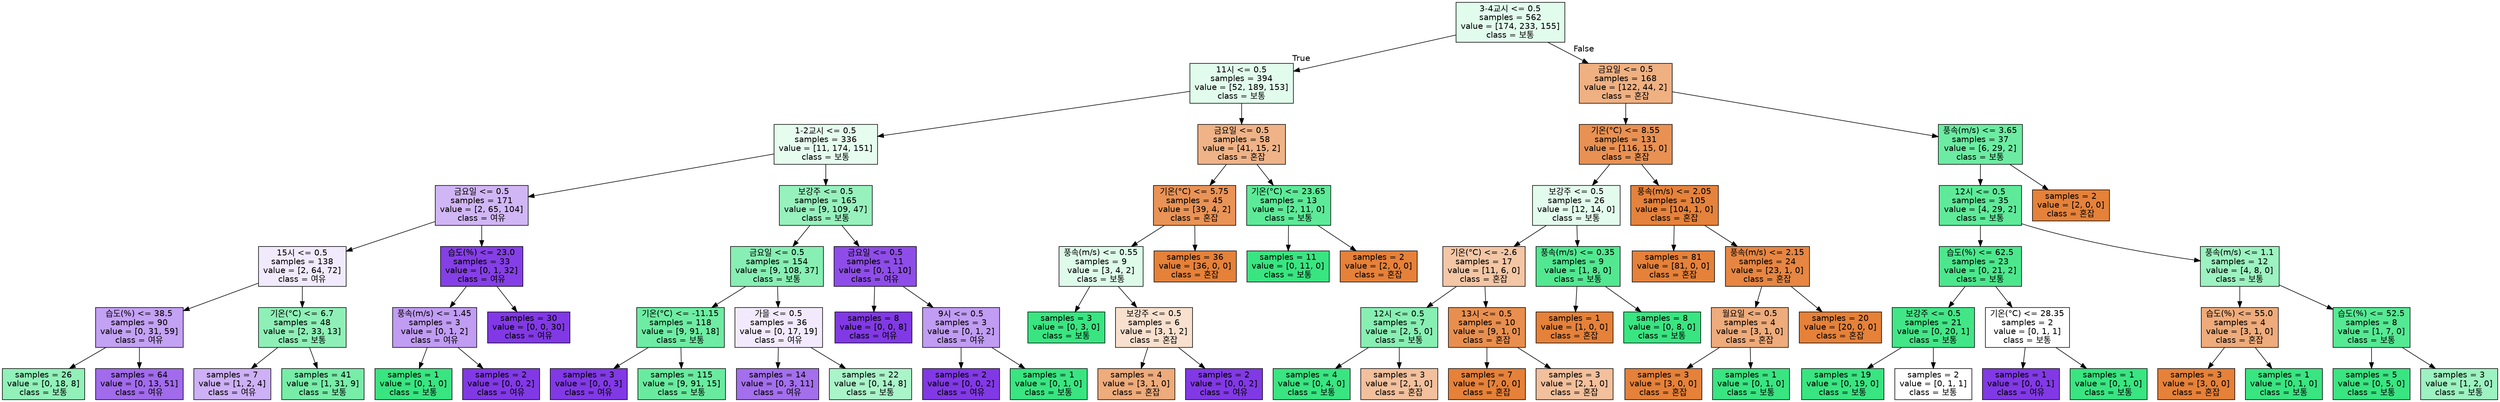 digraph Tree {
node [shape=box, style="filled", color="black", fontname="helvetica"] ;
edge [fontname="helvetica"] ;
0 [label="3-4교시 <= 0.5\nsamples = 562\nvalue = [174, 233, 155]\nclass = 보통", fillcolor="#e1fbec"] ;
1 [label="11시 <= 0.5\nsamples = 394\nvalue = [52, 189, 153]\nclass = 보통", fillcolor="#e1fbec"] ;
0 -> 1 [labeldistance=2.5, labelangle=45, headlabel="True"] ;
2 [label="1-2교시 <= 0.5\nsamples = 336\nvalue = [11, 174, 151]\nclass = 보통", fillcolor="#e6fcef"] ;
1 -> 2 ;
3 [label="금요일 <= 0.5\nsamples = 171\nvalue = [2, 65, 104]\nclass = 여유", fillcolor="#d1b6f5"] ;
2 -> 3 ;
4 [label="15시 <= 0.5\nsamples = 138\nvalue = [2, 64, 72]\nclass = 여유", fillcolor="#f1eafc"] ;
3 -> 4 ;
5 [label="습도(%) <= 38.5\nsamples = 90\nvalue = [0, 31, 59]\nclass = 여유", fillcolor="#c3a1f3"] ;
4 -> 5 ;
6 [label="samples = 26\nvalue = [0, 18, 8]\nclass = 보통", fillcolor="#91f1b9"] ;
5 -> 6 ;
7 [label="samples = 64\nvalue = [0, 13, 51]\nclass = 여유", fillcolor="#a16bec"] ;
5 -> 7 ;
8 [label="기온(°C) <= 6.7\nsamples = 48\nvalue = [2, 33, 13]\nclass = 보통", fillcolor="#8ef0b7"] ;
4 -> 8 ;
9 [label="samples = 7\nvalue = [1, 2, 4]\nclass = 여유", fillcolor="#cdb0f5"] ;
8 -> 9 ;
10 [label="samples = 41\nvalue = [1, 31, 9]\nclass = 보통", fillcolor="#77eda8"] ;
8 -> 10 ;
11 [label="습도(%) <= 23.0\nsamples = 33\nvalue = [0, 1, 32]\nclass = 여유", fillcolor="#853fe6"] ;
3 -> 11 ;
12 [label="풍속(m/s) <= 1.45\nsamples = 3\nvalue = [0, 1, 2]\nclass = 여유", fillcolor="#c09cf2"] ;
11 -> 12 ;
13 [label="samples = 1\nvalue = [0, 1, 0]\nclass = 보통", fillcolor="#39e581"] ;
12 -> 13 ;
14 [label="samples = 2\nvalue = [0, 0, 2]\nclass = 여유", fillcolor="#8139e5"] ;
12 -> 14 ;
15 [label="samples = 30\nvalue = [0, 0, 30]\nclass = 여유", fillcolor="#8139e5"] ;
11 -> 15 ;
16 [label="보강주 <= 0.5\nsamples = 165\nvalue = [9, 109, 47]\nclass = 보통", fillcolor="#97f1bd"] ;
2 -> 16 ;
17 [label="금요일 <= 0.5\nsamples = 154\nvalue = [9, 108, 37]\nclass = 보통", fillcolor="#87efb3"] ;
16 -> 17 ;
18 [label="기온(°C) <= -11.15\nsamples = 118\nvalue = [9, 91, 18]\nclass = 보통", fillcolor="#6eeca3"] ;
17 -> 18 ;
19 [label="samples = 3\nvalue = [0, 0, 3]\nclass = 여유", fillcolor="#8139e5"] ;
18 -> 19 ;
20 [label="samples = 115\nvalue = [9, 91, 15]\nclass = 보통", fillcolor="#69eb9f"] ;
18 -> 20 ;
21 [label="가을 <= 0.5\nsamples = 36\nvalue = [0, 17, 19]\nclass = 여유", fillcolor="#f2eafc"] ;
17 -> 21 ;
22 [label="samples = 14\nvalue = [0, 3, 11]\nclass = 여유", fillcolor="#a36fec"] ;
21 -> 22 ;
23 [label="samples = 22\nvalue = [0, 14, 8]\nclass = 보통", fillcolor="#aaf4c9"] ;
21 -> 23 ;
24 [label="금요일 <= 0.5\nsamples = 11\nvalue = [0, 1, 10]\nclass = 여유", fillcolor="#8e4de8"] ;
16 -> 24 ;
25 [label="samples = 8\nvalue = [0, 0, 8]\nclass = 여유", fillcolor="#8139e5"] ;
24 -> 25 ;
26 [label="9시 <= 0.5\nsamples = 3\nvalue = [0, 1, 2]\nclass = 여유", fillcolor="#c09cf2"] ;
24 -> 26 ;
27 [label="samples = 2\nvalue = [0, 0, 2]\nclass = 여유", fillcolor="#8139e5"] ;
26 -> 27 ;
28 [label="samples = 1\nvalue = [0, 1, 0]\nclass = 보통", fillcolor="#39e581"] ;
26 -> 28 ;
29 [label="금요일 <= 0.5\nsamples = 58\nvalue = [41, 15, 2]\nclass = 혼잡", fillcolor="#efb387"] ;
1 -> 29 ;
30 [label="기온(°C) <= 5.75\nsamples = 45\nvalue = [39, 4, 2]\nclass = 혼잡", fillcolor="#e99356"] ;
29 -> 30 ;
31 [label="풍속(m/s) <= 0.55\nsamples = 9\nvalue = [3, 4, 2]\nclass = 보통", fillcolor="#defbea"] ;
30 -> 31 ;
32 [label="samples = 3\nvalue = [0, 3, 0]\nclass = 보통", fillcolor="#39e581"] ;
31 -> 32 ;
33 [label="보강주 <= 0.5\nsamples = 6\nvalue = [3, 1, 2]\nclass = 혼잡", fillcolor="#f8e0ce"] ;
31 -> 33 ;
34 [label="samples = 4\nvalue = [3, 1, 0]\nclass = 혼잡", fillcolor="#eeab7b"] ;
33 -> 34 ;
35 [label="samples = 2\nvalue = [0, 0, 2]\nclass = 여유", fillcolor="#8139e5"] ;
33 -> 35 ;
36 [label="samples = 36\nvalue = [36, 0, 0]\nclass = 혼잡", fillcolor="#e58139"] ;
30 -> 36 ;
37 [label="기온(°C) <= 23.65\nsamples = 13\nvalue = [2, 11, 0]\nclass = 보통", fillcolor="#5dea98"] ;
29 -> 37 ;
38 [label="samples = 11\nvalue = [0, 11, 0]\nclass = 보통", fillcolor="#39e581"] ;
37 -> 38 ;
39 [label="samples = 2\nvalue = [2, 0, 0]\nclass = 혼잡", fillcolor="#e58139"] ;
37 -> 39 ;
40 [label="금요일 <= 0.5\nsamples = 168\nvalue = [122, 44, 2]\nclass = 혼잡", fillcolor="#efb082"] ;
0 -> 40 [labeldistance=2.5, labelangle=-45, headlabel="False"] ;
41 [label="기온(°C) <= 8.55\nsamples = 131\nvalue = [116, 15, 0]\nclass = 혼잡", fillcolor="#e89153"] ;
40 -> 41 ;
42 [label="보강주 <= 0.5\nsamples = 26\nvalue = [12, 14, 0]\nclass = 보통", fillcolor="#e3fbed"] ;
41 -> 42 ;
43 [label="기온(°C) <= -2.6\nsamples = 17\nvalue = [11, 6, 0]\nclass = 혼잡", fillcolor="#f3c6a5"] ;
42 -> 43 ;
44 [label="12시 <= 0.5\nsamples = 7\nvalue = [2, 5, 0]\nclass = 보통", fillcolor="#88efb3"] ;
43 -> 44 ;
45 [label="samples = 4\nvalue = [0, 4, 0]\nclass = 보통", fillcolor="#39e581"] ;
44 -> 45 ;
46 [label="samples = 3\nvalue = [2, 1, 0]\nclass = 혼잡", fillcolor="#f2c09c"] ;
44 -> 46 ;
47 [label="13시 <= 0.5\nsamples = 10\nvalue = [9, 1, 0]\nclass = 혼잡", fillcolor="#e88f4f"] ;
43 -> 47 ;
48 [label="samples = 7\nvalue = [7, 0, 0]\nclass = 혼잡", fillcolor="#e58139"] ;
47 -> 48 ;
49 [label="samples = 3\nvalue = [2, 1, 0]\nclass = 혼잡", fillcolor="#f2c09c"] ;
47 -> 49 ;
50 [label="풍속(m/s) <= 0.35\nsamples = 9\nvalue = [1, 8, 0]\nclass = 보통", fillcolor="#52e891"] ;
42 -> 50 ;
51 [label="samples = 1\nvalue = [1, 0, 0]\nclass = 혼잡", fillcolor="#e58139"] ;
50 -> 51 ;
52 [label="samples = 8\nvalue = [0, 8, 0]\nclass = 보통", fillcolor="#39e581"] ;
50 -> 52 ;
53 [label="풍속(m/s) <= 2.05\nsamples = 105\nvalue = [104, 1, 0]\nclass = 혼잡", fillcolor="#e5823b"] ;
41 -> 53 ;
54 [label="samples = 81\nvalue = [81, 0, 0]\nclass = 혼잡", fillcolor="#e58139"] ;
53 -> 54 ;
55 [label="풍속(m/s) <= 2.15\nsamples = 24\nvalue = [23, 1, 0]\nclass = 혼잡", fillcolor="#e68642"] ;
53 -> 55 ;
56 [label="월요일 <= 0.5\nsamples = 4\nvalue = [3, 1, 0]\nclass = 혼잡", fillcolor="#eeab7b"] ;
55 -> 56 ;
57 [label="samples = 3\nvalue = [3, 0, 0]\nclass = 혼잡", fillcolor="#e58139"] ;
56 -> 57 ;
58 [label="samples = 1\nvalue = [0, 1, 0]\nclass = 보통", fillcolor="#39e581"] ;
56 -> 58 ;
59 [label="samples = 20\nvalue = [20, 0, 0]\nclass = 혼잡", fillcolor="#e58139"] ;
55 -> 59 ;
60 [label="풍속(m/s) <= 3.65\nsamples = 37\nvalue = [6, 29, 2]\nclass = 보통", fillcolor="#6ceca2"] ;
40 -> 60 ;
61 [label="12시 <= 0.5\nsamples = 35\nvalue = [4, 29, 2]\nclass = 보통", fillcolor="#5fea99"] ;
60 -> 61 ;
62 [label="습도(%) <= 62.5\nsamples = 23\nvalue = [0, 21, 2]\nclass = 보통", fillcolor="#4ce78d"] ;
61 -> 62 ;
63 [label="보강주 <= 0.5\nsamples = 21\nvalue = [0, 20, 1]\nclass = 보통", fillcolor="#43e687"] ;
62 -> 63 ;
64 [label="samples = 19\nvalue = [0, 19, 0]\nclass = 보통", fillcolor="#39e581"] ;
63 -> 64 ;
65 [label="samples = 2\nvalue = [0, 1, 1]\nclass = 보통", fillcolor="#ffffff"] ;
63 -> 65 ;
66 [label="기온(°C) <= 28.35\nsamples = 2\nvalue = [0, 1, 1]\nclass = 보통", fillcolor="#ffffff"] ;
62 -> 66 ;
67 [label="samples = 1\nvalue = [0, 0, 1]\nclass = 여유", fillcolor="#8139e5"] ;
66 -> 67 ;
68 [label="samples = 1\nvalue = [0, 1, 0]\nclass = 보통", fillcolor="#39e581"] ;
66 -> 68 ;
69 [label="풍속(m/s) <= 1.1\nsamples = 12\nvalue = [4, 8, 0]\nclass = 보통", fillcolor="#9cf2c0"] ;
61 -> 69 ;
70 [label="습도(%) <= 55.0\nsamples = 4\nvalue = [3, 1, 0]\nclass = 혼잡", fillcolor="#eeab7b"] ;
69 -> 70 ;
71 [label="samples = 3\nvalue = [3, 0, 0]\nclass = 혼잡", fillcolor="#e58139"] ;
70 -> 71 ;
72 [label="samples = 1\nvalue = [0, 1, 0]\nclass = 보통", fillcolor="#39e581"] ;
70 -> 72 ;
73 [label="습도(%) <= 52.5\nsamples = 8\nvalue = [1, 7, 0]\nclass = 보통", fillcolor="#55e993"] ;
69 -> 73 ;
74 [label="samples = 5\nvalue = [0, 5, 0]\nclass = 보통", fillcolor="#39e581"] ;
73 -> 74 ;
75 [label="samples = 3\nvalue = [1, 2, 0]\nclass = 보통", fillcolor="#9cf2c0"] ;
73 -> 75 ;
76 [label="samples = 2\nvalue = [2, 0, 0]\nclass = 혼잡", fillcolor="#e58139"] ;
60 -> 76 ;
}